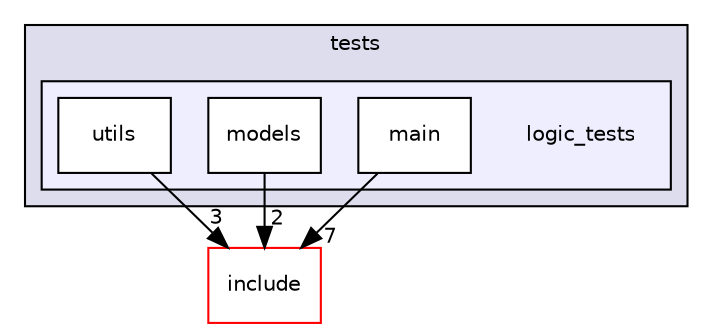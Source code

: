 digraph "tests/logic_tests" {
  compound=true
  node [ fontsize="10", fontname="Helvetica"];
  edge [ labelfontsize="10", labelfontname="Helvetica"];
  subgraph clusterdir_59425e443f801f1f2fd8bbe4959a3ccf {
    graph [ bgcolor="#ddddee", pencolor="black", label="tests" fontname="Helvetica", fontsize="10", URL="dir_59425e443f801f1f2fd8bbe4959a3ccf.html"]
  subgraph clusterdir_50ba7c4cc35488581ca04a703956ea6d {
    graph [ bgcolor="#eeeeff", pencolor="black", label="" URL="dir_50ba7c4cc35488581ca04a703956ea6d.html"];
    dir_50ba7c4cc35488581ca04a703956ea6d [shape=plaintext label="logic_tests"];
  dir_1a1b2dd8bf828f06b20d67f5fb2641e7 [shape=box label="main" fillcolor="white" style="filled" URL="dir_1a1b2dd8bf828f06b20d67f5fb2641e7.html"];
  dir_2f1d8d81a0a7682409ac3d7fc6f69155 [shape=box label="models" fillcolor="white" style="filled" URL="dir_2f1d8d81a0a7682409ac3d7fc6f69155.html"];
  dir_c350e95a0ae7727cf050dda70d294cb2 [shape=box label="utils" fillcolor="white" style="filled" URL="dir_c350e95a0ae7727cf050dda70d294cb2.html"];
  }
  }
  dir_d44c64559bbebec7f509842c48db8b23 [shape=box label="include" fillcolor="white" style="filled" color="red" URL="dir_d44c64559bbebec7f509842c48db8b23.html"];
  dir_c350e95a0ae7727cf050dda70d294cb2->dir_d44c64559bbebec7f509842c48db8b23 [headlabel="3", labeldistance=1.5 headhref="dir_000020_000000.html"];
  dir_1a1b2dd8bf828f06b20d67f5fb2641e7->dir_d44c64559bbebec7f509842c48db8b23 [headlabel="7", labeldistance=1.5 headhref="dir_000018_000000.html"];
  dir_2f1d8d81a0a7682409ac3d7fc6f69155->dir_d44c64559bbebec7f509842c48db8b23 [headlabel="2", labeldistance=1.5 headhref="dir_000019_000000.html"];
}
